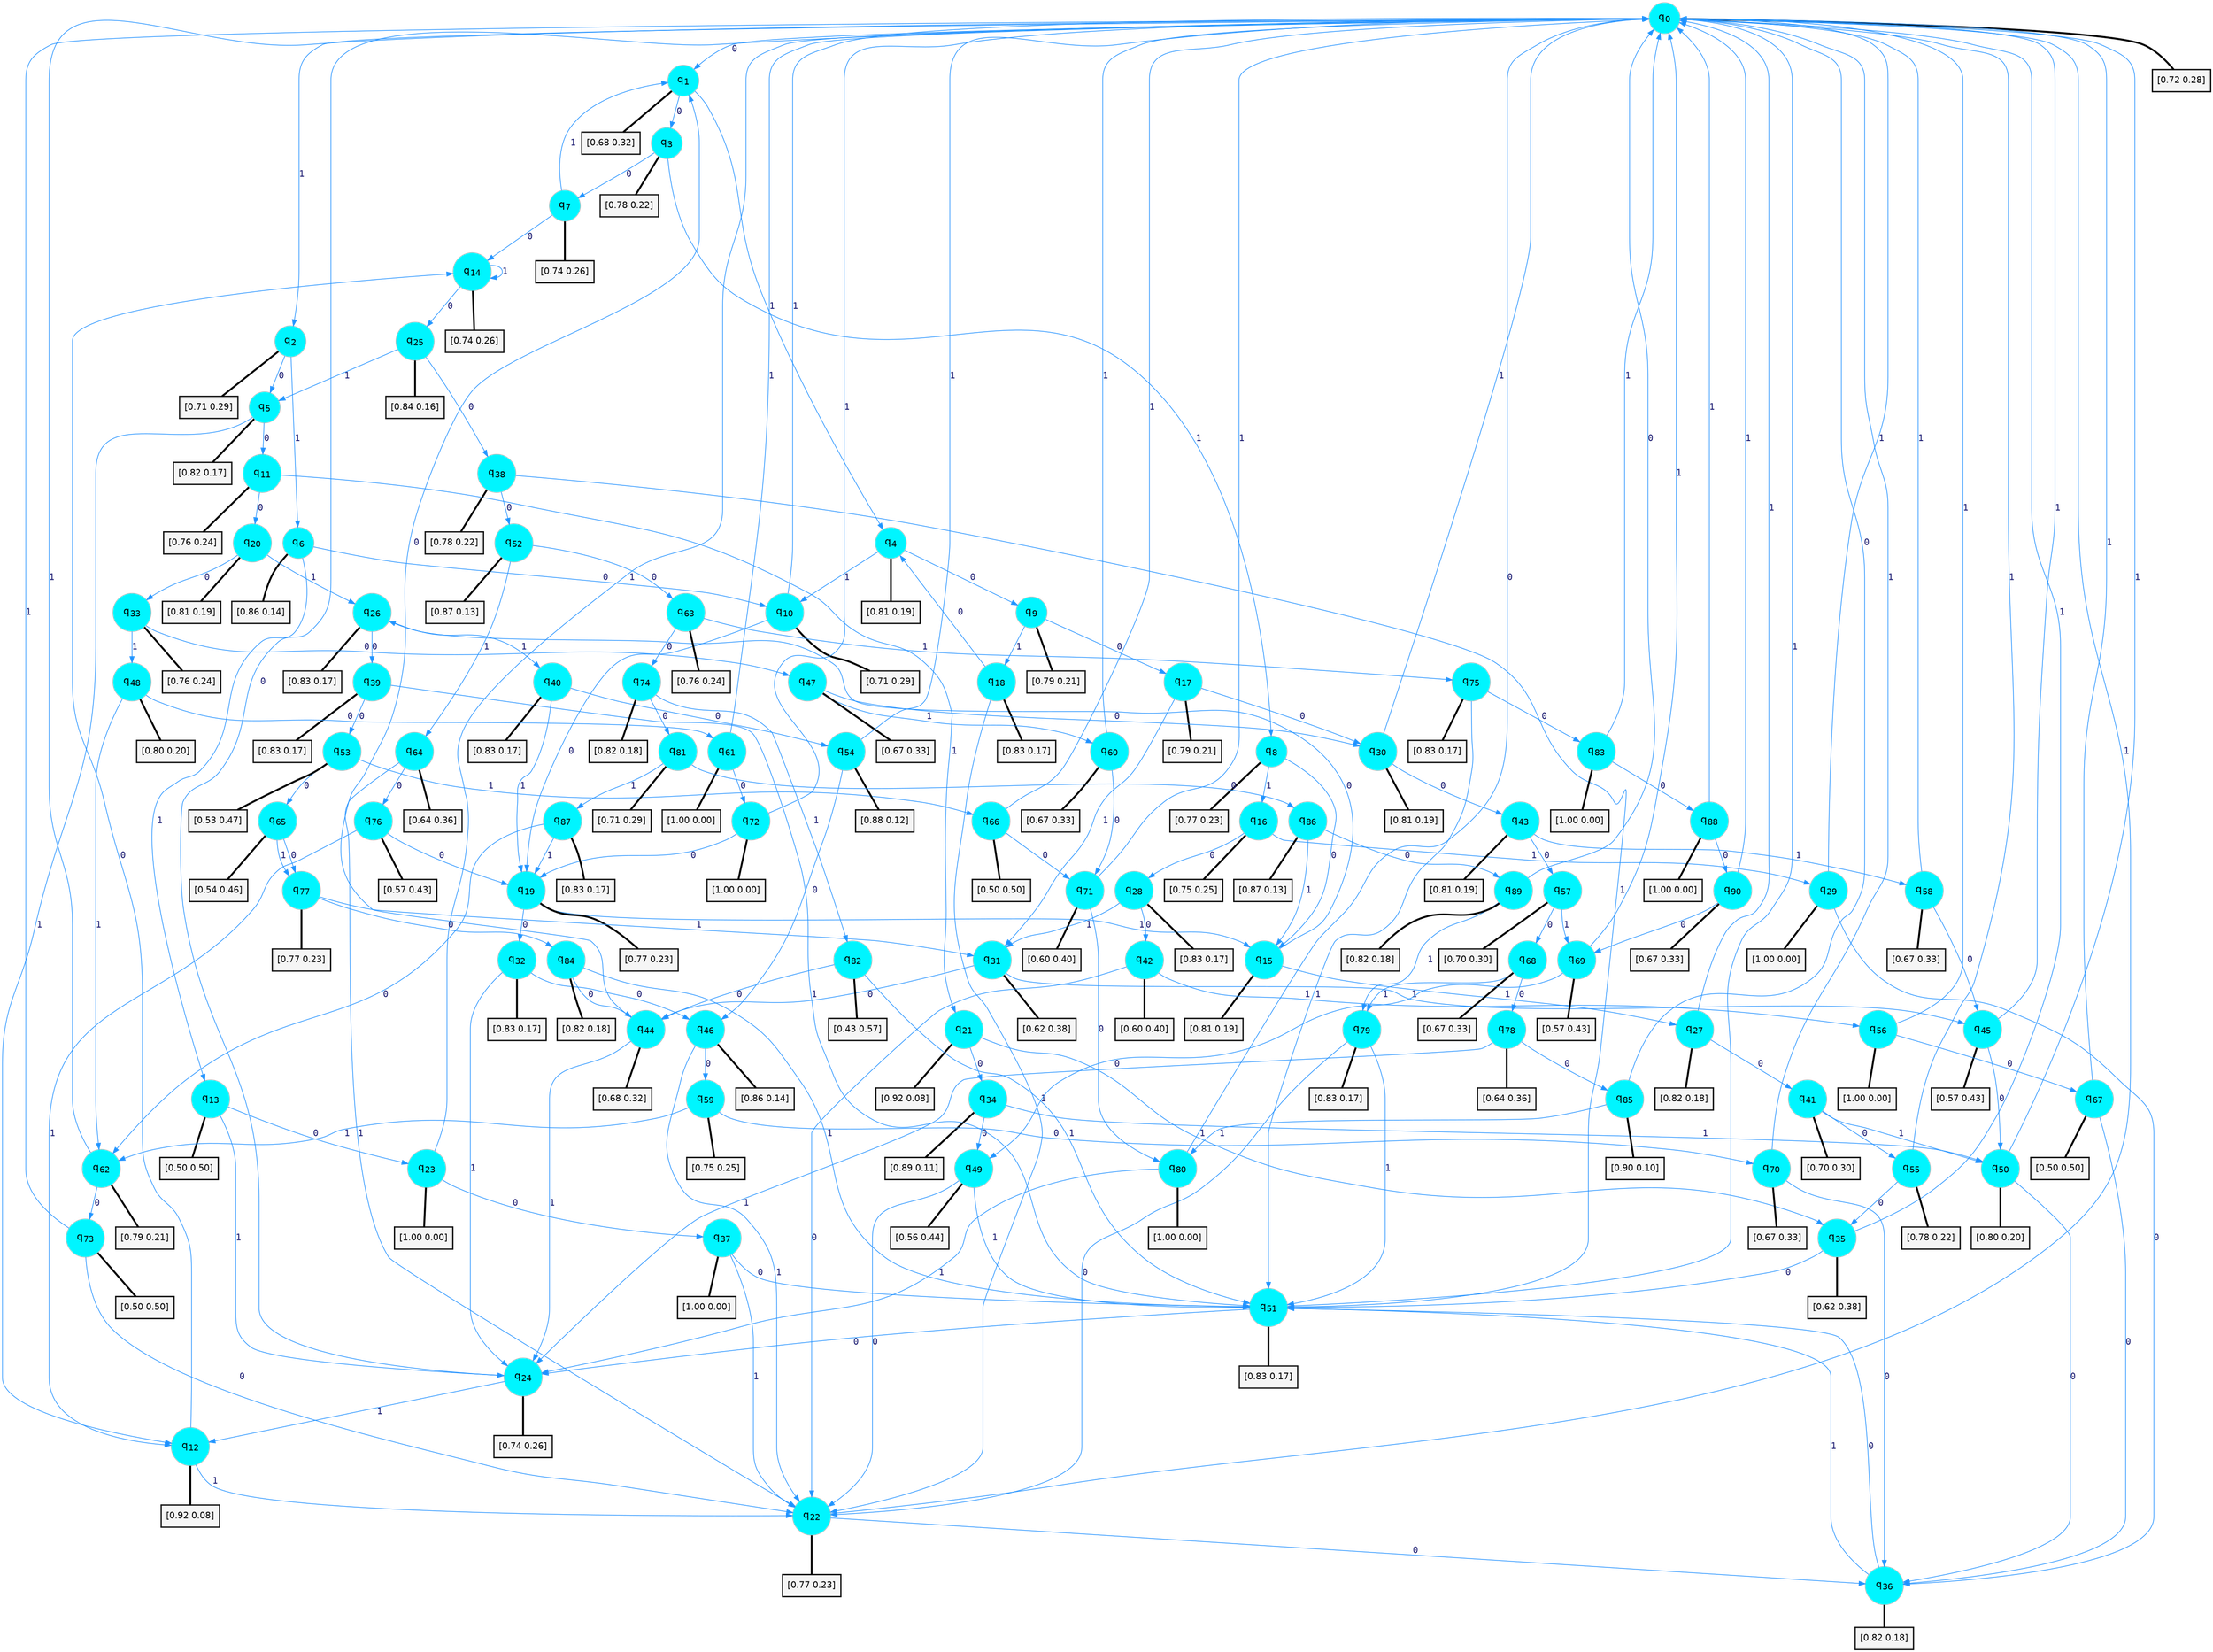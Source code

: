 digraph G {
graph [
bgcolor=transparent, dpi=300, rankdir=TD, size="40,25"];
node [
color=gray, fillcolor=turquoise1, fontcolor=black, fontname=Helvetica, fontsize=16, fontweight=bold, shape=circle, style=filled];
edge [
arrowsize=1, color=dodgerblue1, fontcolor=midnightblue, fontname=courier, fontweight=bold, penwidth=1, style=solid, weight=20];
0[label=<q<SUB>0</SUB>>];
1[label=<q<SUB>1</SUB>>];
2[label=<q<SUB>2</SUB>>];
3[label=<q<SUB>3</SUB>>];
4[label=<q<SUB>4</SUB>>];
5[label=<q<SUB>5</SUB>>];
6[label=<q<SUB>6</SUB>>];
7[label=<q<SUB>7</SUB>>];
8[label=<q<SUB>8</SUB>>];
9[label=<q<SUB>9</SUB>>];
10[label=<q<SUB>10</SUB>>];
11[label=<q<SUB>11</SUB>>];
12[label=<q<SUB>12</SUB>>];
13[label=<q<SUB>13</SUB>>];
14[label=<q<SUB>14</SUB>>];
15[label=<q<SUB>15</SUB>>];
16[label=<q<SUB>16</SUB>>];
17[label=<q<SUB>17</SUB>>];
18[label=<q<SUB>18</SUB>>];
19[label=<q<SUB>19</SUB>>];
20[label=<q<SUB>20</SUB>>];
21[label=<q<SUB>21</SUB>>];
22[label=<q<SUB>22</SUB>>];
23[label=<q<SUB>23</SUB>>];
24[label=<q<SUB>24</SUB>>];
25[label=<q<SUB>25</SUB>>];
26[label=<q<SUB>26</SUB>>];
27[label=<q<SUB>27</SUB>>];
28[label=<q<SUB>28</SUB>>];
29[label=<q<SUB>29</SUB>>];
30[label=<q<SUB>30</SUB>>];
31[label=<q<SUB>31</SUB>>];
32[label=<q<SUB>32</SUB>>];
33[label=<q<SUB>33</SUB>>];
34[label=<q<SUB>34</SUB>>];
35[label=<q<SUB>35</SUB>>];
36[label=<q<SUB>36</SUB>>];
37[label=<q<SUB>37</SUB>>];
38[label=<q<SUB>38</SUB>>];
39[label=<q<SUB>39</SUB>>];
40[label=<q<SUB>40</SUB>>];
41[label=<q<SUB>41</SUB>>];
42[label=<q<SUB>42</SUB>>];
43[label=<q<SUB>43</SUB>>];
44[label=<q<SUB>44</SUB>>];
45[label=<q<SUB>45</SUB>>];
46[label=<q<SUB>46</SUB>>];
47[label=<q<SUB>47</SUB>>];
48[label=<q<SUB>48</SUB>>];
49[label=<q<SUB>49</SUB>>];
50[label=<q<SUB>50</SUB>>];
51[label=<q<SUB>51</SUB>>];
52[label=<q<SUB>52</SUB>>];
53[label=<q<SUB>53</SUB>>];
54[label=<q<SUB>54</SUB>>];
55[label=<q<SUB>55</SUB>>];
56[label=<q<SUB>56</SUB>>];
57[label=<q<SUB>57</SUB>>];
58[label=<q<SUB>58</SUB>>];
59[label=<q<SUB>59</SUB>>];
60[label=<q<SUB>60</SUB>>];
61[label=<q<SUB>61</SUB>>];
62[label=<q<SUB>62</SUB>>];
63[label=<q<SUB>63</SUB>>];
64[label=<q<SUB>64</SUB>>];
65[label=<q<SUB>65</SUB>>];
66[label=<q<SUB>66</SUB>>];
67[label=<q<SUB>67</SUB>>];
68[label=<q<SUB>68</SUB>>];
69[label=<q<SUB>69</SUB>>];
70[label=<q<SUB>70</SUB>>];
71[label=<q<SUB>71</SUB>>];
72[label=<q<SUB>72</SUB>>];
73[label=<q<SUB>73</SUB>>];
74[label=<q<SUB>74</SUB>>];
75[label=<q<SUB>75</SUB>>];
76[label=<q<SUB>76</SUB>>];
77[label=<q<SUB>77</SUB>>];
78[label=<q<SUB>78</SUB>>];
79[label=<q<SUB>79</SUB>>];
80[label=<q<SUB>80</SUB>>];
81[label=<q<SUB>81</SUB>>];
82[label=<q<SUB>82</SUB>>];
83[label=<q<SUB>83</SUB>>];
84[label=<q<SUB>84</SUB>>];
85[label=<q<SUB>85</SUB>>];
86[label=<q<SUB>86</SUB>>];
87[label=<q<SUB>87</SUB>>];
88[label=<q<SUB>88</SUB>>];
89[label=<q<SUB>89</SUB>>];
90[label=<q<SUB>90</SUB>>];
91[label="[0.72 0.28]", shape=box,fontcolor=black, fontname=Helvetica, fontsize=14, penwidth=2, fillcolor=whitesmoke,color=black];
92[label="[0.68 0.32]", shape=box,fontcolor=black, fontname=Helvetica, fontsize=14, penwidth=2, fillcolor=whitesmoke,color=black];
93[label="[0.71 0.29]", shape=box,fontcolor=black, fontname=Helvetica, fontsize=14, penwidth=2, fillcolor=whitesmoke,color=black];
94[label="[0.78 0.22]", shape=box,fontcolor=black, fontname=Helvetica, fontsize=14, penwidth=2, fillcolor=whitesmoke,color=black];
95[label="[0.81 0.19]", shape=box,fontcolor=black, fontname=Helvetica, fontsize=14, penwidth=2, fillcolor=whitesmoke,color=black];
96[label="[0.82 0.17]", shape=box,fontcolor=black, fontname=Helvetica, fontsize=14, penwidth=2, fillcolor=whitesmoke,color=black];
97[label="[0.86 0.14]", shape=box,fontcolor=black, fontname=Helvetica, fontsize=14, penwidth=2, fillcolor=whitesmoke,color=black];
98[label="[0.74 0.26]", shape=box,fontcolor=black, fontname=Helvetica, fontsize=14, penwidth=2, fillcolor=whitesmoke,color=black];
99[label="[0.77 0.23]", shape=box,fontcolor=black, fontname=Helvetica, fontsize=14, penwidth=2, fillcolor=whitesmoke,color=black];
100[label="[0.79 0.21]", shape=box,fontcolor=black, fontname=Helvetica, fontsize=14, penwidth=2, fillcolor=whitesmoke,color=black];
101[label="[0.71 0.29]", shape=box,fontcolor=black, fontname=Helvetica, fontsize=14, penwidth=2, fillcolor=whitesmoke,color=black];
102[label="[0.76 0.24]", shape=box,fontcolor=black, fontname=Helvetica, fontsize=14, penwidth=2, fillcolor=whitesmoke,color=black];
103[label="[0.92 0.08]", shape=box,fontcolor=black, fontname=Helvetica, fontsize=14, penwidth=2, fillcolor=whitesmoke,color=black];
104[label="[0.50 0.50]", shape=box,fontcolor=black, fontname=Helvetica, fontsize=14, penwidth=2, fillcolor=whitesmoke,color=black];
105[label="[0.74 0.26]", shape=box,fontcolor=black, fontname=Helvetica, fontsize=14, penwidth=2, fillcolor=whitesmoke,color=black];
106[label="[0.81 0.19]", shape=box,fontcolor=black, fontname=Helvetica, fontsize=14, penwidth=2, fillcolor=whitesmoke,color=black];
107[label="[0.75 0.25]", shape=box,fontcolor=black, fontname=Helvetica, fontsize=14, penwidth=2, fillcolor=whitesmoke,color=black];
108[label="[0.79 0.21]", shape=box,fontcolor=black, fontname=Helvetica, fontsize=14, penwidth=2, fillcolor=whitesmoke,color=black];
109[label="[0.83 0.17]", shape=box,fontcolor=black, fontname=Helvetica, fontsize=14, penwidth=2, fillcolor=whitesmoke,color=black];
110[label="[0.77 0.23]", shape=box,fontcolor=black, fontname=Helvetica, fontsize=14, penwidth=2, fillcolor=whitesmoke,color=black];
111[label="[0.81 0.19]", shape=box,fontcolor=black, fontname=Helvetica, fontsize=14, penwidth=2, fillcolor=whitesmoke,color=black];
112[label="[0.92 0.08]", shape=box,fontcolor=black, fontname=Helvetica, fontsize=14, penwidth=2, fillcolor=whitesmoke,color=black];
113[label="[0.77 0.23]", shape=box,fontcolor=black, fontname=Helvetica, fontsize=14, penwidth=2, fillcolor=whitesmoke,color=black];
114[label="[1.00 0.00]", shape=box,fontcolor=black, fontname=Helvetica, fontsize=14, penwidth=2, fillcolor=whitesmoke,color=black];
115[label="[0.74 0.26]", shape=box,fontcolor=black, fontname=Helvetica, fontsize=14, penwidth=2, fillcolor=whitesmoke,color=black];
116[label="[0.84 0.16]", shape=box,fontcolor=black, fontname=Helvetica, fontsize=14, penwidth=2, fillcolor=whitesmoke,color=black];
117[label="[0.83 0.17]", shape=box,fontcolor=black, fontname=Helvetica, fontsize=14, penwidth=2, fillcolor=whitesmoke,color=black];
118[label="[0.82 0.18]", shape=box,fontcolor=black, fontname=Helvetica, fontsize=14, penwidth=2, fillcolor=whitesmoke,color=black];
119[label="[0.83 0.17]", shape=box,fontcolor=black, fontname=Helvetica, fontsize=14, penwidth=2, fillcolor=whitesmoke,color=black];
120[label="[1.00 0.00]", shape=box,fontcolor=black, fontname=Helvetica, fontsize=14, penwidth=2, fillcolor=whitesmoke,color=black];
121[label="[0.81 0.19]", shape=box,fontcolor=black, fontname=Helvetica, fontsize=14, penwidth=2, fillcolor=whitesmoke,color=black];
122[label="[0.62 0.38]", shape=box,fontcolor=black, fontname=Helvetica, fontsize=14, penwidth=2, fillcolor=whitesmoke,color=black];
123[label="[0.83 0.17]", shape=box,fontcolor=black, fontname=Helvetica, fontsize=14, penwidth=2, fillcolor=whitesmoke,color=black];
124[label="[0.76 0.24]", shape=box,fontcolor=black, fontname=Helvetica, fontsize=14, penwidth=2, fillcolor=whitesmoke,color=black];
125[label="[0.89 0.11]", shape=box,fontcolor=black, fontname=Helvetica, fontsize=14, penwidth=2, fillcolor=whitesmoke,color=black];
126[label="[0.62 0.38]", shape=box,fontcolor=black, fontname=Helvetica, fontsize=14, penwidth=2, fillcolor=whitesmoke,color=black];
127[label="[0.82 0.18]", shape=box,fontcolor=black, fontname=Helvetica, fontsize=14, penwidth=2, fillcolor=whitesmoke,color=black];
128[label="[1.00 0.00]", shape=box,fontcolor=black, fontname=Helvetica, fontsize=14, penwidth=2, fillcolor=whitesmoke,color=black];
129[label="[0.78 0.22]", shape=box,fontcolor=black, fontname=Helvetica, fontsize=14, penwidth=2, fillcolor=whitesmoke,color=black];
130[label="[0.83 0.17]", shape=box,fontcolor=black, fontname=Helvetica, fontsize=14, penwidth=2, fillcolor=whitesmoke,color=black];
131[label="[0.83 0.17]", shape=box,fontcolor=black, fontname=Helvetica, fontsize=14, penwidth=2, fillcolor=whitesmoke,color=black];
132[label="[0.70 0.30]", shape=box,fontcolor=black, fontname=Helvetica, fontsize=14, penwidth=2, fillcolor=whitesmoke,color=black];
133[label="[0.60 0.40]", shape=box,fontcolor=black, fontname=Helvetica, fontsize=14, penwidth=2, fillcolor=whitesmoke,color=black];
134[label="[0.81 0.19]", shape=box,fontcolor=black, fontname=Helvetica, fontsize=14, penwidth=2, fillcolor=whitesmoke,color=black];
135[label="[0.68 0.32]", shape=box,fontcolor=black, fontname=Helvetica, fontsize=14, penwidth=2, fillcolor=whitesmoke,color=black];
136[label="[0.57 0.43]", shape=box,fontcolor=black, fontname=Helvetica, fontsize=14, penwidth=2, fillcolor=whitesmoke,color=black];
137[label="[0.86 0.14]", shape=box,fontcolor=black, fontname=Helvetica, fontsize=14, penwidth=2, fillcolor=whitesmoke,color=black];
138[label="[0.67 0.33]", shape=box,fontcolor=black, fontname=Helvetica, fontsize=14, penwidth=2, fillcolor=whitesmoke,color=black];
139[label="[0.80 0.20]", shape=box,fontcolor=black, fontname=Helvetica, fontsize=14, penwidth=2, fillcolor=whitesmoke,color=black];
140[label="[0.56 0.44]", shape=box,fontcolor=black, fontname=Helvetica, fontsize=14, penwidth=2, fillcolor=whitesmoke,color=black];
141[label="[0.80 0.20]", shape=box,fontcolor=black, fontname=Helvetica, fontsize=14, penwidth=2, fillcolor=whitesmoke,color=black];
142[label="[0.83 0.17]", shape=box,fontcolor=black, fontname=Helvetica, fontsize=14, penwidth=2, fillcolor=whitesmoke,color=black];
143[label="[0.87 0.13]", shape=box,fontcolor=black, fontname=Helvetica, fontsize=14, penwidth=2, fillcolor=whitesmoke,color=black];
144[label="[0.53 0.47]", shape=box,fontcolor=black, fontname=Helvetica, fontsize=14, penwidth=2, fillcolor=whitesmoke,color=black];
145[label="[0.88 0.12]", shape=box,fontcolor=black, fontname=Helvetica, fontsize=14, penwidth=2, fillcolor=whitesmoke,color=black];
146[label="[0.78 0.22]", shape=box,fontcolor=black, fontname=Helvetica, fontsize=14, penwidth=2, fillcolor=whitesmoke,color=black];
147[label="[1.00 0.00]", shape=box,fontcolor=black, fontname=Helvetica, fontsize=14, penwidth=2, fillcolor=whitesmoke,color=black];
148[label="[0.70 0.30]", shape=box,fontcolor=black, fontname=Helvetica, fontsize=14, penwidth=2, fillcolor=whitesmoke,color=black];
149[label="[0.67 0.33]", shape=box,fontcolor=black, fontname=Helvetica, fontsize=14, penwidth=2, fillcolor=whitesmoke,color=black];
150[label="[0.75 0.25]", shape=box,fontcolor=black, fontname=Helvetica, fontsize=14, penwidth=2, fillcolor=whitesmoke,color=black];
151[label="[0.67 0.33]", shape=box,fontcolor=black, fontname=Helvetica, fontsize=14, penwidth=2, fillcolor=whitesmoke,color=black];
152[label="[1.00 0.00]", shape=box,fontcolor=black, fontname=Helvetica, fontsize=14, penwidth=2, fillcolor=whitesmoke,color=black];
153[label="[0.79 0.21]", shape=box,fontcolor=black, fontname=Helvetica, fontsize=14, penwidth=2, fillcolor=whitesmoke,color=black];
154[label="[0.76 0.24]", shape=box,fontcolor=black, fontname=Helvetica, fontsize=14, penwidth=2, fillcolor=whitesmoke,color=black];
155[label="[0.64 0.36]", shape=box,fontcolor=black, fontname=Helvetica, fontsize=14, penwidth=2, fillcolor=whitesmoke,color=black];
156[label="[0.54 0.46]", shape=box,fontcolor=black, fontname=Helvetica, fontsize=14, penwidth=2, fillcolor=whitesmoke,color=black];
157[label="[0.50 0.50]", shape=box,fontcolor=black, fontname=Helvetica, fontsize=14, penwidth=2, fillcolor=whitesmoke,color=black];
158[label="[0.50 0.50]", shape=box,fontcolor=black, fontname=Helvetica, fontsize=14, penwidth=2, fillcolor=whitesmoke,color=black];
159[label="[0.67 0.33]", shape=box,fontcolor=black, fontname=Helvetica, fontsize=14, penwidth=2, fillcolor=whitesmoke,color=black];
160[label="[0.57 0.43]", shape=box,fontcolor=black, fontname=Helvetica, fontsize=14, penwidth=2, fillcolor=whitesmoke,color=black];
161[label="[0.67 0.33]", shape=box,fontcolor=black, fontname=Helvetica, fontsize=14, penwidth=2, fillcolor=whitesmoke,color=black];
162[label="[0.60 0.40]", shape=box,fontcolor=black, fontname=Helvetica, fontsize=14, penwidth=2, fillcolor=whitesmoke,color=black];
163[label="[1.00 0.00]", shape=box,fontcolor=black, fontname=Helvetica, fontsize=14, penwidth=2, fillcolor=whitesmoke,color=black];
164[label="[0.50 0.50]", shape=box,fontcolor=black, fontname=Helvetica, fontsize=14, penwidth=2, fillcolor=whitesmoke,color=black];
165[label="[0.82 0.18]", shape=box,fontcolor=black, fontname=Helvetica, fontsize=14, penwidth=2, fillcolor=whitesmoke,color=black];
166[label="[0.83 0.17]", shape=box,fontcolor=black, fontname=Helvetica, fontsize=14, penwidth=2, fillcolor=whitesmoke,color=black];
167[label="[0.57 0.43]", shape=box,fontcolor=black, fontname=Helvetica, fontsize=14, penwidth=2, fillcolor=whitesmoke,color=black];
168[label="[0.77 0.23]", shape=box,fontcolor=black, fontname=Helvetica, fontsize=14, penwidth=2, fillcolor=whitesmoke,color=black];
169[label="[0.64 0.36]", shape=box,fontcolor=black, fontname=Helvetica, fontsize=14, penwidth=2, fillcolor=whitesmoke,color=black];
170[label="[0.83 0.17]", shape=box,fontcolor=black, fontname=Helvetica, fontsize=14, penwidth=2, fillcolor=whitesmoke,color=black];
171[label="[1.00 0.00]", shape=box,fontcolor=black, fontname=Helvetica, fontsize=14, penwidth=2, fillcolor=whitesmoke,color=black];
172[label="[0.71 0.29]", shape=box,fontcolor=black, fontname=Helvetica, fontsize=14, penwidth=2, fillcolor=whitesmoke,color=black];
173[label="[0.43 0.57]", shape=box,fontcolor=black, fontname=Helvetica, fontsize=14, penwidth=2, fillcolor=whitesmoke,color=black];
174[label="[1.00 0.00]", shape=box,fontcolor=black, fontname=Helvetica, fontsize=14, penwidth=2, fillcolor=whitesmoke,color=black];
175[label="[0.82 0.18]", shape=box,fontcolor=black, fontname=Helvetica, fontsize=14, penwidth=2, fillcolor=whitesmoke,color=black];
176[label="[0.90 0.10]", shape=box,fontcolor=black, fontname=Helvetica, fontsize=14, penwidth=2, fillcolor=whitesmoke,color=black];
177[label="[0.87 0.13]", shape=box,fontcolor=black, fontname=Helvetica, fontsize=14, penwidth=2, fillcolor=whitesmoke,color=black];
178[label="[0.83 0.17]", shape=box,fontcolor=black, fontname=Helvetica, fontsize=14, penwidth=2, fillcolor=whitesmoke,color=black];
179[label="[1.00 0.00]", shape=box,fontcolor=black, fontname=Helvetica, fontsize=14, penwidth=2, fillcolor=whitesmoke,color=black];
180[label="[0.82 0.18]", shape=box,fontcolor=black, fontname=Helvetica, fontsize=14, penwidth=2, fillcolor=whitesmoke,color=black];
181[label="[0.67 0.33]", shape=box,fontcolor=black, fontname=Helvetica, fontsize=14, penwidth=2, fillcolor=whitesmoke,color=black];
0->1 [label=0];
0->2 [label=1];
0->91 [arrowhead=none, penwidth=3,color=black];
1->3 [label=0];
1->4 [label=1];
1->92 [arrowhead=none, penwidth=3,color=black];
2->5 [label=0];
2->6 [label=1];
2->93 [arrowhead=none, penwidth=3,color=black];
3->7 [label=0];
3->8 [label=1];
3->94 [arrowhead=none, penwidth=3,color=black];
4->9 [label=0];
4->10 [label=1];
4->95 [arrowhead=none, penwidth=3,color=black];
5->11 [label=0];
5->12 [label=1];
5->96 [arrowhead=none, penwidth=3,color=black];
6->10 [label=0];
6->13 [label=1];
6->97 [arrowhead=none, penwidth=3,color=black];
7->14 [label=0];
7->1 [label=1];
7->98 [arrowhead=none, penwidth=3,color=black];
8->15 [label=0];
8->16 [label=1];
8->99 [arrowhead=none, penwidth=3,color=black];
9->17 [label=0];
9->18 [label=1];
9->100 [arrowhead=none, penwidth=3,color=black];
10->19 [label=0];
10->0 [label=1];
10->101 [arrowhead=none, penwidth=3,color=black];
11->20 [label=0];
11->21 [label=1];
11->102 [arrowhead=none, penwidth=3,color=black];
12->14 [label=0];
12->22 [label=1];
12->103 [arrowhead=none, penwidth=3,color=black];
13->23 [label=0];
13->24 [label=1];
13->104 [arrowhead=none, penwidth=3,color=black];
14->25 [label=0];
14->14 [label=1];
14->105 [arrowhead=none, penwidth=3,color=black];
15->26 [label=0];
15->27 [label=1];
15->106 [arrowhead=none, penwidth=3,color=black];
16->28 [label=0];
16->29 [label=1];
16->107 [arrowhead=none, penwidth=3,color=black];
17->30 [label=0];
17->31 [label=1];
17->108 [arrowhead=none, penwidth=3,color=black];
18->4 [label=0];
18->22 [label=1];
18->109 [arrowhead=none, penwidth=3,color=black];
19->32 [label=0];
19->15 [label=1];
19->110 [arrowhead=none, penwidth=3,color=black];
20->33 [label=0];
20->26 [label=1];
20->111 [arrowhead=none, penwidth=3,color=black];
21->34 [label=0];
21->35 [label=1];
21->112 [arrowhead=none, penwidth=3,color=black];
22->36 [label=0];
22->0 [label=1];
22->113 [arrowhead=none, penwidth=3,color=black];
23->37 [label=0];
23->0 [label=1];
23->114 [arrowhead=none, penwidth=3,color=black];
24->0 [label=0];
24->12 [label=1];
24->115 [arrowhead=none, penwidth=3,color=black];
25->38 [label=0];
25->5 [label=1];
25->116 [arrowhead=none, penwidth=3,color=black];
26->39 [label=0];
26->40 [label=1];
26->117 [arrowhead=none, penwidth=3,color=black];
27->41 [label=0];
27->0 [label=1];
27->118 [arrowhead=none, penwidth=3,color=black];
28->42 [label=0];
28->31 [label=1];
28->119 [arrowhead=none, penwidth=3,color=black];
29->36 [label=0];
29->0 [label=1];
29->120 [arrowhead=none, penwidth=3,color=black];
30->43 [label=0];
30->0 [label=1];
30->121 [arrowhead=none, penwidth=3,color=black];
31->44 [label=0];
31->45 [label=1];
31->122 [arrowhead=none, penwidth=3,color=black];
32->46 [label=0];
32->24 [label=1];
32->123 [arrowhead=none, penwidth=3,color=black];
33->47 [label=0];
33->48 [label=1];
33->124 [arrowhead=none, penwidth=3,color=black];
34->49 [label=0];
34->50 [label=1];
34->125 [arrowhead=none, penwidth=3,color=black];
35->51 [label=0];
35->0 [label=1];
35->126 [arrowhead=none, penwidth=3,color=black];
36->51 [label=0];
36->51 [label=1];
36->127 [arrowhead=none, penwidth=3,color=black];
37->51 [label=0];
37->22 [label=1];
37->128 [arrowhead=none, penwidth=3,color=black];
38->52 [label=0];
38->51 [label=1];
38->129 [arrowhead=none, penwidth=3,color=black];
39->53 [label=0];
39->51 [label=1];
39->130 [arrowhead=none, penwidth=3,color=black];
40->54 [label=0];
40->19 [label=1];
40->131 [arrowhead=none, penwidth=3,color=black];
41->55 [label=0];
41->50 [label=1];
41->132 [arrowhead=none, penwidth=3,color=black];
42->22 [label=0];
42->56 [label=1];
42->133 [arrowhead=none, penwidth=3,color=black];
43->57 [label=0];
43->58 [label=1];
43->134 [arrowhead=none, penwidth=3,color=black];
44->1 [label=0];
44->24 [label=1];
44->135 [arrowhead=none, penwidth=3,color=black];
45->50 [label=0];
45->0 [label=1];
45->136 [arrowhead=none, penwidth=3,color=black];
46->59 [label=0];
46->22 [label=1];
46->137 [arrowhead=none, penwidth=3,color=black];
47->30 [label=0];
47->60 [label=1];
47->138 [arrowhead=none, penwidth=3,color=black];
48->61 [label=0];
48->62 [label=1];
48->139 [arrowhead=none, penwidth=3,color=black];
49->22 [label=0];
49->51 [label=1];
49->140 [arrowhead=none, penwidth=3,color=black];
50->36 [label=0];
50->0 [label=1];
50->141 [arrowhead=none, penwidth=3,color=black];
51->24 [label=0];
51->0 [label=1];
51->142 [arrowhead=none, penwidth=3,color=black];
52->63 [label=0];
52->64 [label=1];
52->143 [arrowhead=none, penwidth=3,color=black];
53->65 [label=0];
53->66 [label=1];
53->144 [arrowhead=none, penwidth=3,color=black];
54->46 [label=0];
54->0 [label=1];
54->145 [arrowhead=none, penwidth=3,color=black];
55->35 [label=0];
55->0 [label=1];
55->146 [arrowhead=none, penwidth=3,color=black];
56->67 [label=0];
56->0 [label=1];
56->147 [arrowhead=none, penwidth=3,color=black];
57->68 [label=0];
57->69 [label=1];
57->148 [arrowhead=none, penwidth=3,color=black];
58->45 [label=0];
58->0 [label=1];
58->149 [arrowhead=none, penwidth=3,color=black];
59->70 [label=0];
59->62 [label=1];
59->150 [arrowhead=none, penwidth=3,color=black];
60->71 [label=0];
60->0 [label=1];
60->151 [arrowhead=none, penwidth=3,color=black];
61->72 [label=0];
61->0 [label=1];
61->152 [arrowhead=none, penwidth=3,color=black];
62->73 [label=0];
62->0 [label=1];
62->153 [arrowhead=none, penwidth=3,color=black];
63->74 [label=0];
63->75 [label=1];
63->154 [arrowhead=none, penwidth=3,color=black];
64->76 [label=0];
64->22 [label=1];
64->155 [arrowhead=none, penwidth=3,color=black];
65->77 [label=0];
65->77 [label=1];
65->156 [arrowhead=none, penwidth=3,color=black];
66->71 [label=0];
66->0 [label=1];
66->157 [arrowhead=none, penwidth=3,color=black];
67->36 [label=0];
67->0 [label=1];
67->158 [arrowhead=none, penwidth=3,color=black];
68->78 [label=0];
68->79 [label=1];
68->159 [arrowhead=none, penwidth=3,color=black];
69->49 [label=0];
69->0 [label=1];
69->160 [arrowhead=none, penwidth=3,color=black];
70->36 [label=0];
70->0 [label=1];
70->161 [arrowhead=none, penwidth=3,color=black];
71->80 [label=0];
71->0 [label=1];
71->162 [arrowhead=none, penwidth=3,color=black];
72->19 [label=0];
72->0 [label=1];
72->163 [arrowhead=none, penwidth=3,color=black];
73->22 [label=0];
73->0 [label=1];
73->164 [arrowhead=none, penwidth=3,color=black];
74->81 [label=0];
74->82 [label=1];
74->165 [arrowhead=none, penwidth=3,color=black];
75->83 [label=0];
75->51 [label=1];
75->166 [arrowhead=none, penwidth=3,color=black];
76->19 [label=0];
76->12 [label=1];
76->167 [arrowhead=none, penwidth=3,color=black];
77->84 [label=0];
77->31 [label=1];
77->168 [arrowhead=none, penwidth=3,color=black];
78->85 [label=0];
78->24 [label=1];
78->169 [arrowhead=none, penwidth=3,color=black];
79->22 [label=0];
79->51 [label=1];
79->170 [arrowhead=none, penwidth=3,color=black];
80->0 [label=0];
80->24 [label=1];
80->171 [arrowhead=none, penwidth=3,color=black];
81->86 [label=0];
81->87 [label=1];
81->172 [arrowhead=none, penwidth=3,color=black];
82->44 [label=0];
82->51 [label=1];
82->173 [arrowhead=none, penwidth=3,color=black];
83->88 [label=0];
83->0 [label=1];
83->174 [arrowhead=none, penwidth=3,color=black];
84->44 [label=0];
84->51 [label=1];
84->175 [arrowhead=none, penwidth=3,color=black];
85->0 [label=0];
85->80 [label=1];
85->176 [arrowhead=none, penwidth=3,color=black];
86->89 [label=0];
86->15 [label=1];
86->177 [arrowhead=none, penwidth=3,color=black];
87->62 [label=0];
87->19 [label=1];
87->178 [arrowhead=none, penwidth=3,color=black];
88->90 [label=0];
88->0 [label=1];
88->179 [arrowhead=none, penwidth=3,color=black];
89->0 [label=0];
89->79 [label=1];
89->180 [arrowhead=none, penwidth=3,color=black];
90->69 [label=0];
90->0 [label=1];
90->181 [arrowhead=none, penwidth=3,color=black];
}
